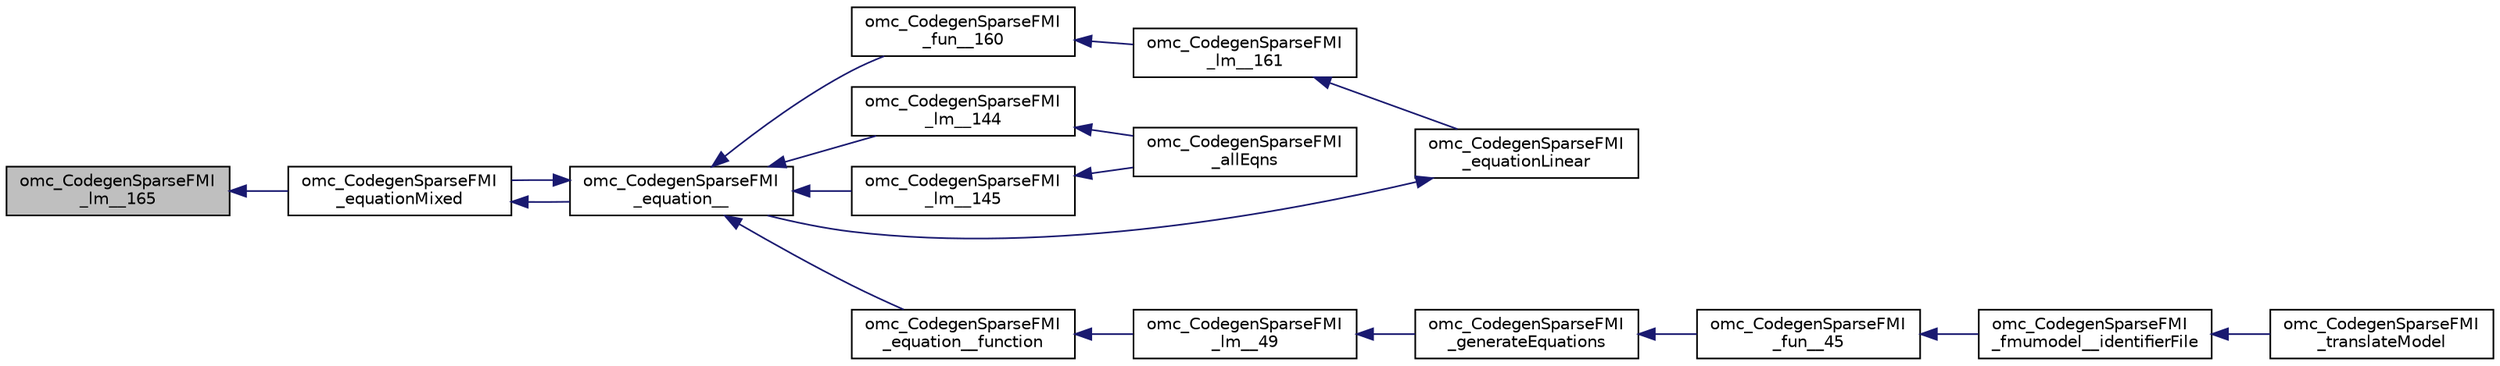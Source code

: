 digraph "omc_CodegenSparseFMI_lm__165"
{
  edge [fontname="Helvetica",fontsize="10",labelfontname="Helvetica",labelfontsize="10"];
  node [fontname="Helvetica",fontsize="10",shape=record];
  rankdir="LR";
  Node180526 [label="omc_CodegenSparseFMI\l_lm__165",height=0.2,width=0.4,color="black", fillcolor="grey75", style="filled", fontcolor="black"];
  Node180526 -> Node180527 [dir="back",color="midnightblue",fontsize="10",style="solid",fontname="Helvetica"];
  Node180527 [label="omc_CodegenSparseFMI\l_equationMixed",height=0.2,width=0.4,color="black", fillcolor="white", style="filled",URL="$da/d88/_codegen_sparse_f_m_i_8h.html#ac29f9768bd0d77a3e1e85ee8d33113f2"];
  Node180527 -> Node180528 [dir="back",color="midnightblue",fontsize="10",style="solid",fontname="Helvetica"];
  Node180528 [label="omc_CodegenSparseFMI\l_equation__",height=0.2,width=0.4,color="black", fillcolor="white", style="filled",URL="$da/d88/_codegen_sparse_f_m_i_8h.html#a99f4c0cb745d02faf3615bcda104a18a"];
  Node180528 -> Node180527 [dir="back",color="midnightblue",fontsize="10",style="solid",fontname="Helvetica"];
  Node180528 -> Node180529 [dir="back",color="midnightblue",fontsize="10",style="solid",fontname="Helvetica"];
  Node180529 [label="omc_CodegenSparseFMI\l_fun__160",height=0.2,width=0.4,color="black", fillcolor="white", style="filled",URL="$d1/d2e/_codegen_sparse_f_m_i_8c.html#ae706b7e1daac9ecce083bb0f153c4537"];
  Node180529 -> Node180530 [dir="back",color="midnightblue",fontsize="10",style="solid",fontname="Helvetica"];
  Node180530 [label="omc_CodegenSparseFMI\l_lm__161",height=0.2,width=0.4,color="black", fillcolor="white", style="filled",URL="$d1/d2e/_codegen_sparse_f_m_i_8c.html#afef10b15667b5fa348e2e5474100a059"];
  Node180530 -> Node180531 [dir="back",color="midnightblue",fontsize="10",style="solid",fontname="Helvetica"];
  Node180531 [label="omc_CodegenSparseFMI\l_equationLinear",height=0.2,width=0.4,color="black", fillcolor="white", style="filled",URL="$da/d88/_codegen_sparse_f_m_i_8h.html#ae8ae758cee8e51f80c69f273ea2dead4"];
  Node180531 -> Node180528 [dir="back",color="midnightblue",fontsize="10",style="solid",fontname="Helvetica"];
  Node180528 -> Node180532 [dir="back",color="midnightblue",fontsize="10",style="solid",fontname="Helvetica"];
  Node180532 [label="omc_CodegenSparseFMI\l_lm__145",height=0.2,width=0.4,color="black", fillcolor="white", style="filled",URL="$d1/d2e/_codegen_sparse_f_m_i_8c.html#a482b9fe4a2cf1170ba37c04cbeeba56b"];
  Node180532 -> Node180533 [dir="back",color="midnightblue",fontsize="10",style="solid",fontname="Helvetica"];
  Node180533 [label="omc_CodegenSparseFMI\l_allEqns",height=0.2,width=0.4,color="black", fillcolor="white", style="filled",URL="$da/d88/_codegen_sparse_f_m_i_8h.html#a94fa0652e8d98e8869394cc988af391b"];
  Node180528 -> Node180534 [dir="back",color="midnightblue",fontsize="10",style="solid",fontname="Helvetica"];
  Node180534 [label="omc_CodegenSparseFMI\l_lm__144",height=0.2,width=0.4,color="black", fillcolor="white", style="filled",URL="$d1/d2e/_codegen_sparse_f_m_i_8c.html#a53bc84287c3730b73c523380ca378dcf"];
  Node180534 -> Node180533 [dir="back",color="midnightblue",fontsize="10",style="solid",fontname="Helvetica"];
  Node180528 -> Node180535 [dir="back",color="midnightblue",fontsize="10",style="solid",fontname="Helvetica"];
  Node180535 [label="omc_CodegenSparseFMI\l_equation__function",height=0.2,width=0.4,color="black", fillcolor="white", style="filled",URL="$da/d88/_codegen_sparse_f_m_i_8h.html#a3b6d78478d2920ade27380933feef664"];
  Node180535 -> Node180536 [dir="back",color="midnightblue",fontsize="10",style="solid",fontname="Helvetica"];
  Node180536 [label="omc_CodegenSparseFMI\l_lm__49",height=0.2,width=0.4,color="black", fillcolor="white", style="filled",URL="$d1/d2e/_codegen_sparse_f_m_i_8c.html#afd950130e5951ce5d9b078504b8e5445"];
  Node180536 -> Node180537 [dir="back",color="midnightblue",fontsize="10",style="solid",fontname="Helvetica"];
  Node180537 [label="omc_CodegenSparseFMI\l_generateEquations",height=0.2,width=0.4,color="black", fillcolor="white", style="filled",URL="$da/d88/_codegen_sparse_f_m_i_8h.html#a944e50c37aa93fa6e9c540a7d9a7f671"];
  Node180537 -> Node180538 [dir="back",color="midnightblue",fontsize="10",style="solid",fontname="Helvetica"];
  Node180538 [label="omc_CodegenSparseFMI\l_fun__45",height=0.2,width=0.4,color="black", fillcolor="white", style="filled",URL="$d1/d2e/_codegen_sparse_f_m_i_8c.html#a33c397eee4567dbaf5269d88f9ea50f2"];
  Node180538 -> Node180539 [dir="back",color="midnightblue",fontsize="10",style="solid",fontname="Helvetica"];
  Node180539 [label="omc_CodegenSparseFMI\l_fmumodel__identifierFile",height=0.2,width=0.4,color="black", fillcolor="white", style="filled",URL="$da/d88/_codegen_sparse_f_m_i_8h.html#a0d704247081fbb1f268bdd5ae5d7f3f3"];
  Node180539 -> Node180540 [dir="back",color="midnightblue",fontsize="10",style="solid",fontname="Helvetica"];
  Node180540 [label="omc_CodegenSparseFMI\l_translateModel",height=0.2,width=0.4,color="black", fillcolor="white", style="filled",URL="$da/d88/_codegen_sparse_f_m_i_8h.html#a6e115544fcae7968ab9fa00a0ea17b1d"];
}
